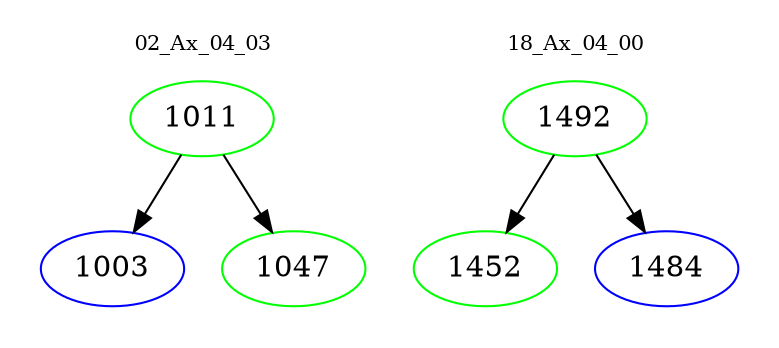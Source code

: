 digraph{
subgraph cluster_0 {
color = white
label = "02_Ax_04_03";
fontsize=10;
T0_1011 [label="1011", color="green"]
T0_1011 -> T0_1003 [color="black"]
T0_1003 [label="1003", color="blue"]
T0_1011 -> T0_1047 [color="black"]
T0_1047 [label="1047", color="green"]
}
subgraph cluster_1 {
color = white
label = "18_Ax_04_00";
fontsize=10;
T1_1492 [label="1492", color="green"]
T1_1492 -> T1_1452 [color="black"]
T1_1452 [label="1452", color="green"]
T1_1492 -> T1_1484 [color="black"]
T1_1484 [label="1484", color="blue"]
}
}
